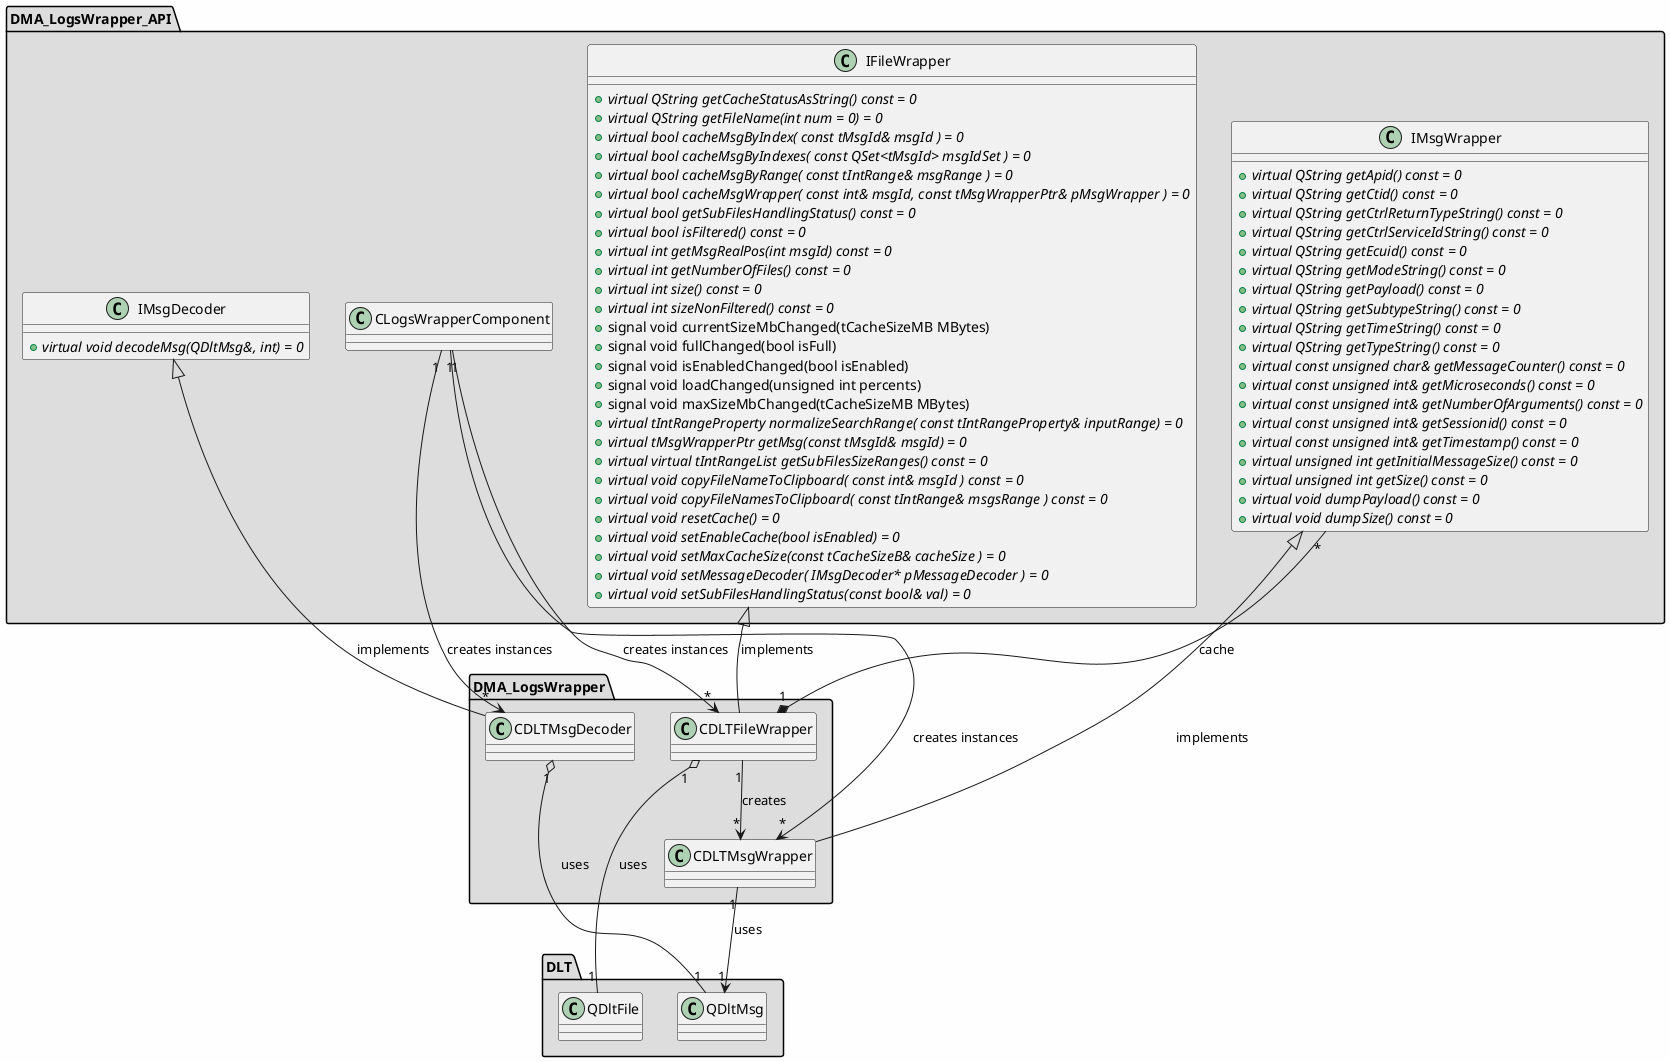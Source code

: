 
@startuml

skinparam backgroundColor #FEFEFE
skinparam wrapWidth 600
package "DLT" #DDDDDD
{

class "QDltFile"
{
}

class "QDltMsg"
{
}

}

package "DMA_LogsWrapper" #DDDDDD
{

class "CDLTFileWrapper"
{
}

class "CDLTMsgDecoder"
{
}

class "CDLTMsgWrapper"
{
}

}

package "DMA_LogsWrapper_API" #DDDDDD
{

class "CLogsWrapperComponent"
{
}

class "IFileWrapper"
{
    + {abstract} virtual QString getCacheStatusAsString() const = 0
    + {abstract} virtual QString getFileName(int num = 0) = 0
    + {abstract} virtual bool cacheMsgByIndex( const tMsgId& msgId ) = 0
    + {abstract} virtual bool cacheMsgByIndexes( const QSet<tMsgId> msgIdSet ) = 0
    + {abstract} virtual bool cacheMsgByRange( const tIntRange& msgRange ) = 0
    + {abstract} virtual bool cacheMsgWrapper( const int& msgId, const tMsgWrapperPtr& pMsgWrapper ) = 0
    + {abstract} virtual bool getSubFilesHandlingStatus() const = 0
    + {abstract} virtual bool isFiltered() const = 0
    + {abstract} virtual int getMsgRealPos(int msgId) const = 0
    + {abstract} virtual int getNumberOfFiles() const = 0
    + {abstract} virtual int size() const = 0
    + {abstract} virtual int sizeNonFiltered() const = 0
    + signal void currentSizeMbChanged(tCacheSizeMB MBytes)
    + signal void fullChanged(bool isFull)
    + signal void isEnabledChanged(bool isEnabled)
    + signal void loadChanged(unsigned int percents)
    + signal void maxSizeMbChanged(tCacheSizeMB MBytes)
    + {abstract} virtual tIntRangeProperty normalizeSearchRange( const tIntRangeProperty& inputRange) = 0
    + {abstract} virtual tMsgWrapperPtr getMsg(const tMsgId& msgId) = 0
    + {abstract} virtual virtual tIntRangeList getSubFilesSizeRanges() const = 0
    + {abstract} virtual void copyFileNameToClipboard( const int& msgId ) const = 0
    + {abstract} virtual void copyFileNamesToClipboard( const tIntRange& msgsRange ) const = 0
    + {abstract} virtual void resetCache() = 0
    + {abstract} virtual void setEnableCache(bool isEnabled) = 0
    + {abstract} virtual void setMaxCacheSize(const tCacheSizeB& cacheSize ) = 0
    + {abstract} virtual void setMessageDecoder( IMsgDecoder* pMessageDecoder ) = 0
    + {abstract} virtual void setSubFilesHandlingStatus(const bool& val) = 0
}

class "IMsgDecoder"
{
    + {abstract} virtual void decodeMsg(QDltMsg&, int) = 0
}

class "IMsgWrapper"
{
    + {abstract} virtual QString getApid() const = 0
    + {abstract} virtual QString getCtid() const = 0
    + {abstract} virtual QString getCtrlReturnTypeString() const = 0
    + {abstract} virtual QString getCtrlServiceIdString() const = 0
    + {abstract} virtual QString getEcuid() const = 0
    + {abstract} virtual QString getModeString() const = 0
    + {abstract} virtual QString getPayload() const = 0
    + {abstract} virtual QString getSubtypeString() const = 0
    + {abstract} virtual QString getTimeString() const = 0
    + {abstract} virtual QString getTypeString() const = 0
    + {abstract} virtual const unsigned char& getMessageCounter() const = 0
    + {abstract} virtual const unsigned int& getMicroseconds() const = 0
    + {abstract} virtual const unsigned int& getNumberOfArguments() const = 0
    + {abstract} virtual const unsigned int& getSessionid() const = 0
    + {abstract} virtual const unsigned int& getTimestamp() const = 0
    + {abstract} virtual unsigned int getInitialMessageSize() const = 0
    + {abstract} virtual unsigned int getSize() const = 0
    + {abstract} virtual void dumpPayload() const = 0
    + {abstract} virtual void dumpSize() const = 0
}

}

'====================Inheritance section====================
IFileWrapper <|-- CDLTFileWrapper : implements
IMsgDecoder <|-- CDLTMsgDecoder : implements
IMsgWrapper <|-- CDLTMsgWrapper : implements

'====================Dependencies section====================
CDLTFileWrapper "1" --> "*" CDLTMsgWrapper : creates
CDLTFileWrapper "1" *-- "*" IMsgWrapper : cache
CDLTFileWrapper "1" o-- "1" QDltFile : uses
CDLTMsgDecoder "1" o-- "1" QDltMsg : uses
CDLTMsgWrapper "1" --> "1" QDltMsg : uses
CLogsWrapperComponent "1" --> "*" CDLTFileWrapper : creates instances
CLogsWrapperComponent "1" --> "*" CDLTMsgDecoder : creates instances
CLogsWrapperComponent "1" --> "*" CDLTMsgWrapper : creates instances

@enduml